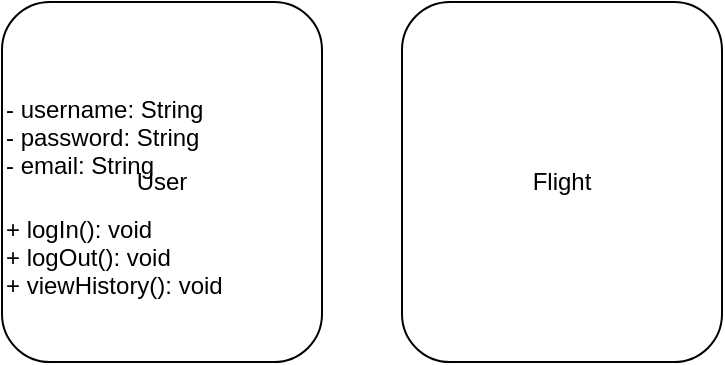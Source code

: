 <mxfile version="24.8.1">
  <diagram id="C5RBs43oDa-KdzZeNtuy" name="ClassDiagram">
    <mxGraphModel>
      <root>
        <mxCell id="0" />
        <mxCell id="1" parent="0" />

        <!-- Class: User -->
        <mxCell id="userClass" value="User" style="rounded=1;whiteSpace=wrap;html=1;" vertex="1" parent="1">
          <mxGeometry x="100" y="100" width="160" height="180" as="geometry" />
        </mxCell>
        <mxCell id="userAttributes" value="- username: String&#xa;- password: String&#xa;- email: String" style="text;strokeColor=none;" vertex="1" parent="userClass">
          <mxGeometry x="0" y="40" width="160" height="60" as="geometry" />
        </mxCell>
        <mxCell id="userMethods" value="+ logIn(): void&#xa;+ logOut(): void&#xa;+ viewHistory(): void" style="text;strokeColor=none;" vertex="1" parent="userClass">
          <mxGeometry x="0" y="100" width="160" height="80" as="geometry" />
        </mxCell>

        <!-- Class: Flight -->
        <mxCell id="flightClass" value="Flight" style="rounded=1;whiteSpace=wrap;html=1;" vertex="1" parent="1">
          <mxGeometry x="300" y="100" width="160" height="180" as="geometry" />
        </mxCell>
        <mxCell id="flightAttributes" value="- flightNumber: String&#xa;- departureTime: Date&#xa;- arrivalTime: Date&#xa;- seatMap: List<String>" style="text;strokeColor=none;" vertex="1" parent="flightClass">
          <mxGeometry x="0" y="40" width="160" height="80" as="geometry" />
        </mxCell>
        <mxCell id="flightMethods" value="+ searchFlights(): List<Flight>&#xa;+ viewDetails(): void" style="text;strokeColor=none;" vertex="1" parent="flightClass">
          <mxGeometry x="0" y="120" width="160" height="60" as="geometry" />
        </mxCell>

        <!-- Class: Ticket -->
        <mxCell id="ticketClass" value="Ticket" style="rounded=1;whiteSpace=wrap;html=1;" vertex="1" parent="1">
          <mxGeometry x="500" y="100" width="160" height="160" as="geometry" />
        </mxCell>
        <mxCell id="ticketAttributes" value="- ticketID: String&#xa;- price: double&#xa;- seatNumber: String" style="text;strokeColor=none;" vertex="1" parent="ticketClass">
          <mxGeometry x="0" y="40" width="160" height="60" as="geometry" />
        </mxCell>
        <mxCell id="ticketMethods" value="+ generateTicket(): void" style="text;strokeColor=none;" vertex="1" parent="ticketClass">
          <mxGeometry x="0" y="100" width="160" height="40" as="geometry" />
        </mxCell>

        <!-- Class: Payment -->
        <mxCell id="paymentClass" value="Payment" style="rounded=1;whiteSpace=wrap;html=1;" vertex="1" parent="1">
          <mxGeometry x="100" y="300" width="160" height="160" as="geometry" />
        </mxCell>
        <mxCell id="paymentAttributes" value="- paymentID: String&#xa;- amount: double&#xa;- method: String" style="text;strokeColor=none;" vertex="1" parent="paymentClass">
          <mxGeometry x="0" y="40" width="160" height="60" as="geometry" />
        </mxCell>
        <mxCell id="paymentMethods" value="+ processPayment(): void&#xa;+ enterOTP(): void" style="text;strokeColor=none;" vertex="1" parent="paymentClass">
          <mxGeometry x="0" y="100" width="160" height="40" as="geometry" />
        </mxCell>

        <!-- Class: Booking -->
        <mxCell id="bookingClass" value="Booking" style="rounded=1;whiteSpace=wrap;html=1;" vertex="1" parent="1">
          <mxGeometry x="300" y="300" width="160" height="180" as="geometry" />
        </mxCell>
        <mxCell id="bookingAttributes" value="- bookingID: String&#xa;- status: String&#xa;- flightDetails: Flight" style="text;strokeColor=none;" vertex="1" parent="bookingClass">
          <mxGeometry x="0" y="40" width="160" height="80" as="geometry" />
        </mxCell>
        <mxCell id="bookingMethods" value="+ makeBooking(): void&#xa;+ cancelBooking(): void" style="text;strokeColor=none;" vertex="1" parent="bookingClass">
          <mxGeometry x="0" y="120" width="160" height="60" as="geometry" />
        </mxCell>

        <!-- Class: Feedback -->
        <mxCell id="feedbackClass" value="Feedback" style="rounded=1;whiteSpace=wrap;html=1;" vertex="1" parent="1">
          <mxGeometry x="500" y="300" width="160" height="160" as="geometry" />
        </mxCell>
        <mxCell id="feedbackAttributes" value="- feedbackID: String&#xa;- comments: String&#xa;- rating: int" style="text;strokeColor=none;" vertex="1" parent="feedbackClass">
          <mxGeometry x="0" y="40" width="160" height="60" as="geometry" />
        </mxCell>
        <mxCell id="feedbackMethods" value="+ submitFeedback(): void" style="text;strokeColor=none;" vertex="1" parent="feedbackClass">
          <mxGeometry x="0" y="100" width="160" height="40" as="geometry" />
        </mxCell>

        <!-- Class: FlightHistory -->
        <mxCell id="flightHistoryClass" value="FlightHistory" style="rounded=1;whiteSpace=wrap;html=1;" vertex="1" parent="1">
          <mxGeometry x="700" y="300" width="160" height="160" as="geometry" />
        </mxCell>
        <mxCell id="flightHistoryAttributes" value="- historyID: String&#xa;- pastFlights: List<Flight>" style="text;strokeColor=none;" vertex="1" parent="flightHistoryClass">
          <mxGeometry x="0" y="40" width="160" height="60" as="geometry" />
        </mxCell>
        <mxCell id="flightHistoryMethods" value="+ viewHistory(): void" style="text;strokeColor=none;" vertex="1" parent="flightHistoryClass">
          <mxGeometry x="0" y="100" width="160" height="40" as="geometry" />
        </mxCell>

      </root>
    </mxGraphModel>
  </diagram>
</mxfile>
